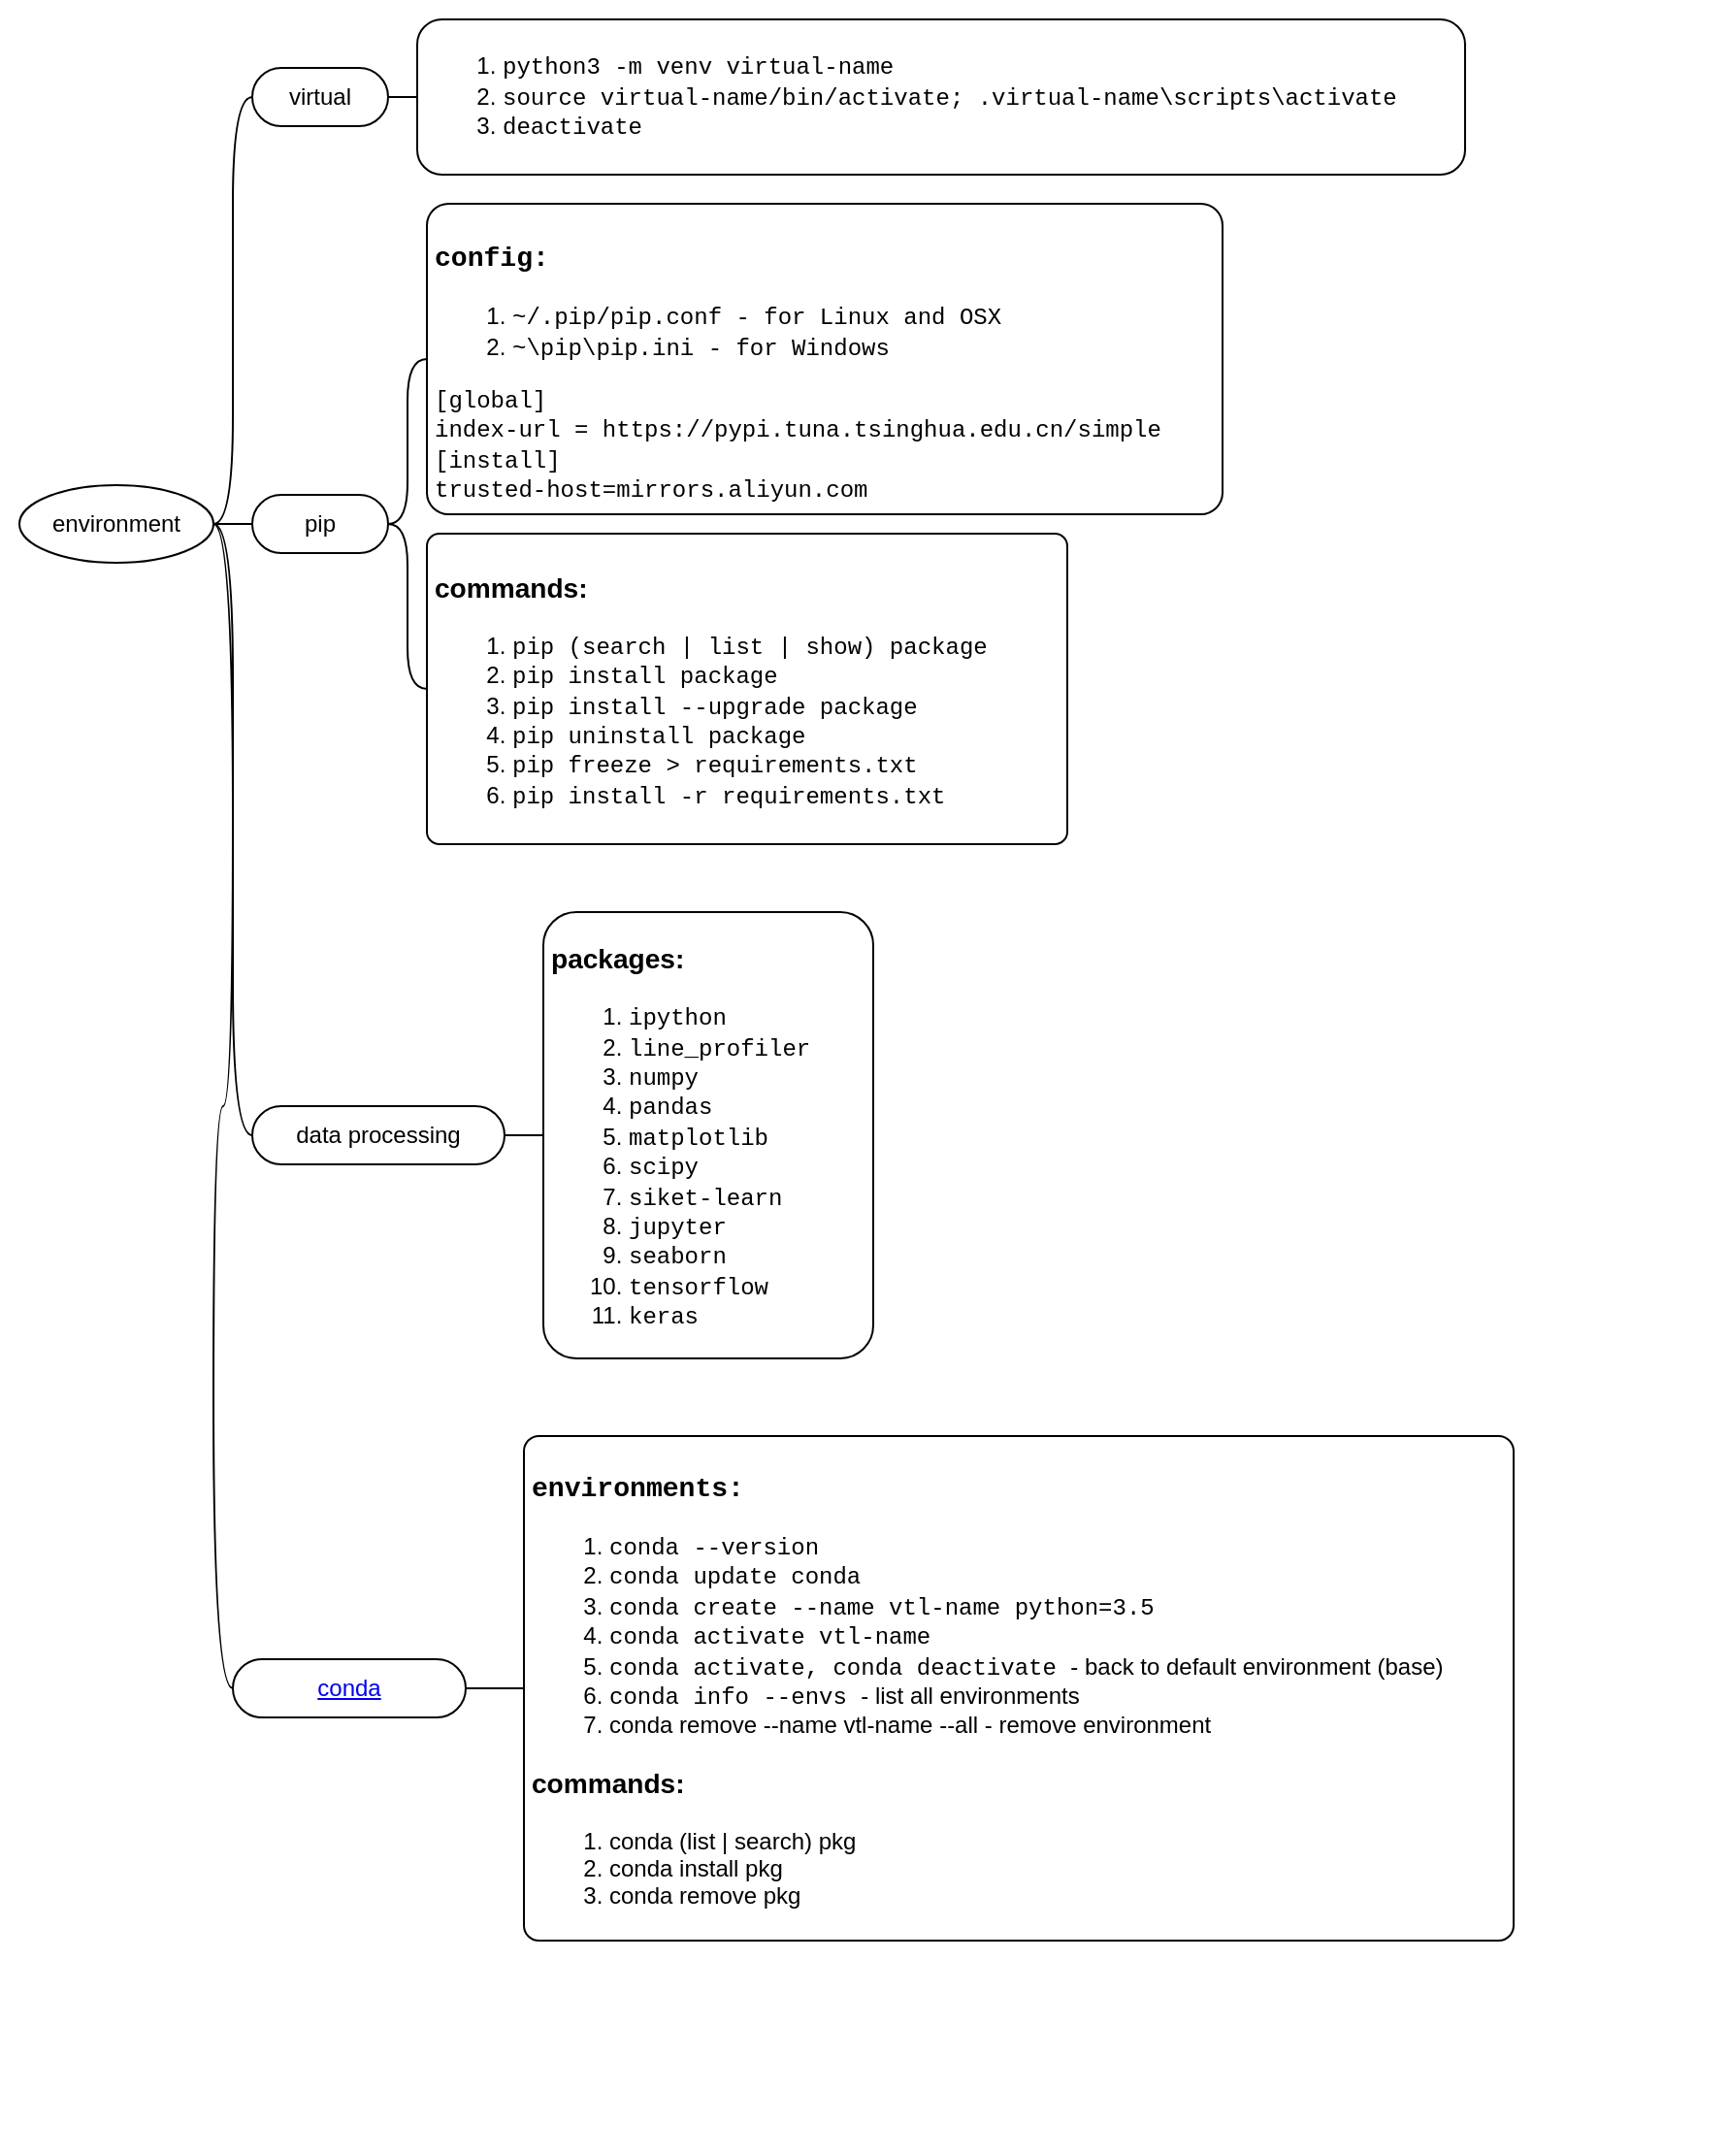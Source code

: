 <mxfile version="13.0.9" pages="2">
    <diagram id="xKhUT-r_AZ1tNeK4rXff" name="config">
        <mxGraphModel dx="640" dy="308" grid="1" gridSize="10" guides="1" tooltips="1" connect="1" arrows="1" fold="1" page="1" pageScale="1" pageWidth="827" pageHeight="1169" math="0" shadow="0">
            <root>
                <mxCell id="0"/>
                <mxCell id="1" parent="0"/>
                <mxCell id="JRr6xuZ54uP4d2wEdJTd-1" value="" style="swimlane;html=1;startSize=20;horizontal=1;containerType=tree;fillColor=none;strokeColor=none;" parent="1" vertex="1">
                    <mxGeometry x="40" y="160" width="890" height="1110" as="geometry"/>
                </mxCell>
                <mxCell id="JRr6xuZ54uP4d2wEdJTd-2" value="" style="edgeStyle=entityRelationEdgeStyle;startArrow=none;endArrow=none;segment=10;curved=1;" parent="JRr6xuZ54uP4d2wEdJTd-1" source="JRr6xuZ54uP4d2wEdJTd-6" target="JRr6xuZ54uP4d2wEdJTd-7" edge="1">
                    <mxGeometry relative="1" as="geometry"/>
                </mxCell>
                <mxCell id="JRr6xuZ54uP4d2wEdJTd-6" value="environment" style="ellipse;whiteSpace=wrap;html=1;align=center;treeFolding=1;treeMoving=1;newEdgeStyle={&quot;edgeStyle&quot;:&quot;entityRelationEdgeStyle&quot;,&quot;startArrow&quot;:&quot;none&quot;,&quot;endArrow&quot;:&quot;none&quot;,&quot;segment&quot;:10,&quot;curved&quot;:1};" parent="JRr6xuZ54uP4d2wEdJTd-1" vertex="1">
                    <mxGeometry x="10" y="250" width="100" height="40" as="geometry"/>
                </mxCell>
                <mxCell id="JRr6xuZ54uP4d2wEdJTd-7" value="pip" style="whiteSpace=wrap;html=1;rounded=1;arcSize=50;align=center;verticalAlign=middle;strokeWidth=1;autosize=1;spacing=4;treeFolding=1;treeMoving=1;newEdgeStyle={&quot;edgeStyle&quot;:&quot;entityRelationEdgeStyle&quot;,&quot;startArrow&quot;:&quot;none&quot;,&quot;endArrow&quot;:&quot;none&quot;,&quot;segment&quot;:10,&quot;curved&quot;:1};" parent="JRr6xuZ54uP4d2wEdJTd-1" vertex="1">
                    <mxGeometry x="130" y="255" width="70" height="30" as="geometry"/>
                </mxCell>
                <mxCell id="_DjVTRdXmB7PVOCa5Odb-1" value="" style="edgeStyle=entityRelationEdgeStyle;startArrow=none;endArrow=none;segment=10;curved=1;" parent="JRr6xuZ54uP4d2wEdJTd-1" source="JRr6xuZ54uP4d2wEdJTd-7" target="_DjVTRdXmB7PVOCa5Odb-2" edge="1">
                    <mxGeometry relative="1" as="geometry">
                        <mxPoint x="150" y="213" as="sourcePoint"/>
                    </mxGeometry>
                </mxCell>
                <mxCell id="_DjVTRdXmB7PVOCa5Odb-2" value="&lt;h3&gt;&lt;font face=&quot;Courier New&quot;&gt;config:&lt;/font&gt;&lt;/h3&gt;&lt;div&gt;&lt;ol&gt;&lt;li&gt;&lt;font face=&quot;Courier New&quot;&gt;~/.pip/pip.conf - for Linux and OSX&lt;/font&gt;&lt;/li&gt;&lt;li&gt;&lt;font face=&quot;Courier New&quot;&gt;~\pip\pip.ini - for Windows&lt;/font&gt;&lt;/li&gt;&lt;/ol&gt;&lt;/div&gt;&lt;span style=&quot;font-family: &amp;quot;courier new&amp;quot;&quot;&gt;[global]&lt;/span&gt;&lt;br&gt;&lt;blockquote style=&quot;margin: 0 0 0 40px ; border: none ; padding: 0px&quot;&gt;&lt;/blockquote&gt;&lt;span style=&quot;font-family: &amp;quot;courier new&amp;quot;&quot;&gt;index-url = https://pypi.tuna.tsinghua.edu.cn/simple&lt;/span&gt;&lt;br&gt;&lt;blockquote style=&quot;margin: 0 0 0 40px ; border: none ; padding: 0px&quot;&gt;&lt;/blockquote&gt;&lt;span style=&quot;font-family: &amp;quot;courier new&amp;quot;&quot;&gt;[install]&lt;/span&gt;&lt;br&gt;&lt;font face=&quot;Courier New&quot;&gt;trusted-host=mirrors.aliyun.com&lt;/font&gt;" style="whiteSpace=wrap;html=1;rounded=1;arcSize=7;align=left;verticalAlign=middle;strokeWidth=1;autosize=1;spacing=4;treeFolding=1;treeMoving=1;newEdgeStyle={&quot;edgeStyle&quot;:&quot;entityRelationEdgeStyle&quot;,&quot;startArrow&quot;:&quot;none&quot;,&quot;endArrow&quot;:&quot;none&quot;,&quot;segment&quot;:10,&quot;curved&quot;:1};labelBackgroundColor=none;" parent="JRr6xuZ54uP4d2wEdJTd-1" vertex="1">
                    <mxGeometry x="220" y="105" width="410" height="160" as="geometry"/>
                </mxCell>
                <mxCell id="_DjVTRdXmB7PVOCa5Odb-3" value="" style="edgeStyle=entityRelationEdgeStyle;startArrow=none;endArrow=none;segment=10;curved=1;" parent="JRr6xuZ54uP4d2wEdJTd-1" source="JRr6xuZ54uP4d2wEdJTd-6" target="_DjVTRdXmB7PVOCa5Odb-4" edge="1">
                    <mxGeometry relative="1" as="geometry">
                        <mxPoint x="150" y="213" as="sourcePoint"/>
                    </mxGeometry>
                </mxCell>
                <mxCell id="_DjVTRdXmB7PVOCa5Odb-4" value="virtual" style="whiteSpace=wrap;html=1;rounded=1;arcSize=50;align=center;verticalAlign=middle;strokeWidth=1;autosize=1;spacing=4;treeFolding=1;treeMoving=1;newEdgeStyle={&quot;edgeStyle&quot;:&quot;entityRelationEdgeStyle&quot;,&quot;startArrow&quot;:&quot;none&quot;,&quot;endArrow&quot;:&quot;none&quot;,&quot;segment&quot;:10,&quot;curved&quot;:1};" parent="JRr6xuZ54uP4d2wEdJTd-1" vertex="1">
                    <mxGeometry x="130" y="35" width="70" height="30" as="geometry"/>
                </mxCell>
                <mxCell id="_DjVTRdXmB7PVOCa5Odb-5" value="" style="edgeStyle=entityRelationEdgeStyle;startArrow=none;endArrow=none;segment=10;curved=1;" parent="JRr6xuZ54uP4d2wEdJTd-1" source="_DjVTRdXmB7PVOCa5Odb-4" target="_DjVTRdXmB7PVOCa5Odb-6" edge="1">
                    <mxGeometry relative="1" as="geometry">
                        <mxPoint x="150" y="213" as="sourcePoint"/>
                    </mxGeometry>
                </mxCell>
                <mxCell id="_DjVTRdXmB7PVOCa5Odb-6" value="&lt;ol&gt;&lt;li&gt;&lt;font face=&quot;Courier New&quot;&gt;python3 -m venv virtual-name&lt;/font&gt;&lt;/li&gt;&lt;li&gt;&lt;font face=&quot;Courier New&quot;&gt;source virtual-name/bin/activate;&amp;nbsp;.virtual-name\scripts\activate&lt;/font&gt;&lt;/li&gt;&lt;li&gt;&lt;font face=&quot;Courier New&quot;&gt;deactivate&lt;/font&gt;&lt;/li&gt;&lt;/ol&gt;" style="whiteSpace=wrap;html=1;rounded=1;arcSize=16;align=left;verticalAlign=middle;strokeWidth=1;autosize=1;spacing=4;treeFolding=1;treeMoving=1;newEdgeStyle={&quot;edgeStyle&quot;:&quot;entityRelationEdgeStyle&quot;,&quot;startArrow&quot;:&quot;none&quot;,&quot;endArrow&quot;:&quot;none&quot;,&quot;segment&quot;:10,&quot;curved&quot;:1};" parent="JRr6xuZ54uP4d2wEdJTd-1" vertex="1">
                    <mxGeometry x="215" y="10" width="540" height="80" as="geometry"/>
                </mxCell>
                <mxCell id="2" value="" style="edgeStyle=entityRelationEdgeStyle;startArrow=none;endArrow=none;segment=10;curved=1;" parent="JRr6xuZ54uP4d2wEdJTd-1" source="JRr6xuZ54uP4d2wEdJTd-7" target="3" edge="1">
                    <mxGeometry relative="1" as="geometry">
                        <mxPoint x="230" y="325" as="sourcePoint"/>
                    </mxGeometry>
                </mxCell>
                <mxCell id="3" value="&lt;h3&gt;commands:&lt;/h3&gt;&lt;ol&gt;&lt;li&gt;&lt;font face=&quot;Courier New&quot;&gt;pip (search | list | show) package&lt;/font&gt;&lt;/li&gt;&lt;li&gt;&lt;font face=&quot;Courier New&quot;&gt;pip install package&lt;/font&gt;&lt;/li&gt;&lt;li&gt;&lt;font face=&quot;Courier New&quot;&gt;pip install --upgrade package&lt;/font&gt;&lt;/li&gt;&lt;li&gt;&lt;font face=&quot;Courier New&quot;&gt;pip uninstall package&lt;/font&gt;&lt;/li&gt;&lt;li&gt;&lt;font face=&quot;Courier New&quot;&gt;pip freeze &amp;gt; requirements.txt&lt;/font&gt;&lt;/li&gt;&lt;li&gt;&lt;font face=&quot;Courier New&quot;&gt;pip install -r requirements.txt&lt;/font&gt;&lt;/li&gt;&lt;/ol&gt;" style="whiteSpace=wrap;html=1;rounded=1;arcSize=4;align=left;verticalAlign=middle;strokeWidth=1;autosize=1;spacing=4;treeFolding=1;treeMoving=1;newEdgeStyle={&quot;edgeStyle&quot;:&quot;entityRelationEdgeStyle&quot;,&quot;startArrow&quot;:&quot;none&quot;,&quot;endArrow&quot;:&quot;none&quot;,&quot;segment&quot;:10,&quot;curved&quot;:1};" parent="JRr6xuZ54uP4d2wEdJTd-1" vertex="1">
                    <mxGeometry x="220" y="275" width="330" height="160" as="geometry"/>
                </mxCell>
                <mxCell id="4" value="" style="edgeStyle=entityRelationEdgeStyle;startArrow=none;endArrow=none;segment=10;curved=1;" parent="JRr6xuZ54uP4d2wEdJTd-1" source="JRr6xuZ54uP4d2wEdJTd-6" target="5" edge="1">
                    <mxGeometry relative="1" as="geometry">
                        <mxPoint x="150" y="310" as="sourcePoint"/>
                    </mxGeometry>
                </mxCell>
                <mxCell id="5" value="data processing" style="whiteSpace=wrap;html=1;rounded=1;arcSize=50;align=center;verticalAlign=middle;strokeWidth=1;autosize=1;spacing=4;treeFolding=1;treeMoving=1;newEdgeStyle={&quot;edgeStyle&quot;:&quot;entityRelationEdgeStyle&quot;,&quot;startArrow&quot;:&quot;none&quot;,&quot;endArrow&quot;:&quot;none&quot;,&quot;segment&quot;:10,&quot;curved&quot;:1};" parent="JRr6xuZ54uP4d2wEdJTd-1" vertex="1">
                    <mxGeometry x="130" y="570" width="130" height="30" as="geometry"/>
                </mxCell>
                <mxCell id="6" value="" style="edgeStyle=entityRelationEdgeStyle;startArrow=none;endArrow=none;segment=10;curved=1;" parent="JRr6xuZ54uP4d2wEdJTd-1" source="5" target="7" edge="1">
                    <mxGeometry relative="1" as="geometry">
                        <mxPoint x="150" y="310" as="sourcePoint"/>
                    </mxGeometry>
                </mxCell>
                <mxCell id="7" value="&lt;h3&gt;packages:&lt;/h3&gt;&lt;div&gt;&lt;ol&gt;&lt;li&gt;&lt;font face=&quot;Courier New&quot;&gt;ipython&lt;/font&gt;&lt;/li&gt;&lt;li&gt;&lt;font face=&quot;Courier New&quot;&gt;line_profiler&lt;/font&gt;&lt;/li&gt;&lt;li&gt;&lt;font face=&quot;Courier New&quot;&gt;numpy&lt;/font&gt;&lt;/li&gt;&lt;li&gt;&lt;font face=&quot;Courier New&quot;&gt;pandas&lt;/font&gt;&lt;/li&gt;&lt;li&gt;&lt;font face=&quot;Courier New&quot;&gt;matplotlib&lt;/font&gt;&lt;/li&gt;&lt;li&gt;&lt;font face=&quot;Courier New&quot;&gt;scipy&lt;/font&gt;&lt;/li&gt;&lt;li&gt;&lt;font face=&quot;Courier New&quot;&gt;siket-learn&lt;/font&gt;&lt;/li&gt;&lt;li&gt;&lt;font face=&quot;Courier New&quot;&gt;jupyter&lt;/font&gt;&lt;/li&gt;&lt;li&gt;&lt;font face=&quot;Courier New&quot;&gt;seaborn&lt;/font&gt;&lt;/li&gt;&lt;li&gt;&lt;font face=&quot;Courier New&quot;&gt;tensorflow&lt;/font&gt;&lt;/li&gt;&lt;li&gt;&lt;font face=&quot;Courier New&quot;&gt;keras&lt;/font&gt;&lt;/li&gt;&lt;/ol&gt;&lt;/div&gt;" style="whiteSpace=wrap;html=1;rounded=1;arcSize=10;align=left;verticalAlign=middle;strokeWidth=1;autosize=1;spacing=4;treeFolding=1;treeMoving=1;newEdgeStyle={&quot;edgeStyle&quot;:&quot;entityRelationEdgeStyle&quot;,&quot;startArrow&quot;:&quot;none&quot;,&quot;endArrow&quot;:&quot;none&quot;,&quot;segment&quot;:10,&quot;curved&quot;:1};" parent="JRr6xuZ54uP4d2wEdJTd-1" vertex="1">
                    <mxGeometry x="280" y="470" width="170" height="230" as="geometry"/>
                </mxCell>
                <mxCell id="8" value="" style="edgeStyle=entityRelationEdgeStyle;startArrow=none;endArrow=none;segment=10;curved=1;" parent="JRr6xuZ54uP4d2wEdJTd-1" source="JRr6xuZ54uP4d2wEdJTd-6" target="9" edge="1">
                    <mxGeometry relative="1" as="geometry">
                        <mxPoint x="150" y="430" as="sourcePoint"/>
                    </mxGeometry>
                </mxCell>
                <mxCell id="9" value="&lt;a href=&quot;https://conda.io/projects/conda/en/latest/user-guide/getting-started.html&quot;&gt;conda&lt;/a&gt;" style="whiteSpace=wrap;html=1;rounded=1;arcSize=50;align=center;verticalAlign=middle;strokeWidth=1;autosize=1;spacing=4;treeFolding=1;treeMoving=1;newEdgeStyle={&quot;edgeStyle&quot;:&quot;entityRelationEdgeStyle&quot;,&quot;startArrow&quot;:&quot;none&quot;,&quot;endArrow&quot;:&quot;none&quot;,&quot;segment&quot;:10,&quot;curved&quot;:1};" parent="JRr6xuZ54uP4d2wEdJTd-1" vertex="1">
                    <mxGeometry x="120" y="855" width="120" height="30" as="geometry"/>
                </mxCell>
                <mxCell id="10" value="" style="edgeStyle=entityRelationEdgeStyle;startArrow=none;endArrow=none;segment=10;curved=1;" parent="JRr6xuZ54uP4d2wEdJTd-1" source="9" target="11" edge="1">
                    <mxGeometry relative="1" as="geometry">
                        <mxPoint x="150" y="430" as="sourcePoint"/>
                    </mxGeometry>
                </mxCell>
                <mxCell id="11" value="&lt;h3&gt;&lt;span style=&quot;font-family: &amp;#34;courier new&amp;#34;&quot;&gt;environments:&lt;/span&gt;&lt;/h3&gt;&lt;ol&gt;&lt;li&gt;&lt;font face=&quot;Courier New&quot;&gt;conda --version&lt;/font&gt;&lt;/li&gt;&lt;li&gt;&lt;font face=&quot;Courier New&quot;&gt;conda update conda&lt;/font&gt;&lt;/li&gt;&lt;li&gt;&lt;font face=&quot;Courier New&quot;&gt;conda create --name vtl-name python=3.5&lt;/font&gt;&lt;br&gt;&lt;/li&gt;&lt;li&gt;&lt;font face=&quot;Courier New&quot;&gt;conda activate vtl-name&lt;/font&gt;&lt;/li&gt;&lt;li&gt;&lt;font face=&quot;Courier New&quot;&gt;conda activate, conda deactivate&amp;nbsp;&lt;/font&gt;- back to default environment (base)&lt;/li&gt;&lt;li&gt;&lt;font face=&quot;Courier New&quot;&gt;conda info --envs &lt;/font&gt;- list all environments&lt;/li&gt;&lt;li&gt;conda remove --name vtl-name --all - remove environment&amp;nbsp;&lt;/li&gt;&lt;/ol&gt;&lt;h3&gt;commands:&lt;/h3&gt;&lt;div&gt;&lt;ol&gt;&lt;li&gt;conda (list | search) pkg&lt;/li&gt;&lt;li&gt;conda install pkg&lt;/li&gt;&lt;li&gt;conda remove pkg&lt;/li&gt;&lt;/ol&gt;&lt;/div&gt;" style="whiteSpace=wrap;html=1;rounded=1;arcSize=3;align=left;verticalAlign=middle;strokeWidth=1;autosize=1;spacing=4;treeFolding=1;treeMoving=1;newEdgeStyle={&quot;edgeStyle&quot;:&quot;entityRelationEdgeStyle&quot;,&quot;startArrow&quot;:&quot;none&quot;,&quot;endArrow&quot;:&quot;none&quot;,&quot;segment&quot;:10,&quot;curved&quot;:1};" parent="JRr6xuZ54uP4d2wEdJTd-1" vertex="1">
                    <mxGeometry x="270" y="740" width="510" height="260" as="geometry"/>
                </mxCell>
            </root>
        </mxGraphModel>
    </diagram>
    <diagram id="M69t58L4IS4P6THLBtKI" name="django">
        <mxGraphModel dx="736" dy="351" grid="1" gridSize="10" guides="1" tooltips="1" connect="1" arrows="1" fold="1" page="1" pageScale="1" pageWidth="827" pageHeight="1169" math="0" shadow="0">
            <root>
                <mxCell id="ra_4u8bDI7FsC3nfDdiC-0"/>
                <mxCell id="ra_4u8bDI7FsC3nfDdiC-1" parent="ra_4u8bDI7FsC3nfDdiC-0"/>
                <mxCell id="ra_4u8bDI7FsC3nfDdiC-2" value="" style="swimlane;html=1;startSize=20;horizontal=1;containerType=tree;strokeColor=none;fillColor=none;" parent="ra_4u8bDI7FsC3nfDdiC-1" vertex="1">
                    <mxGeometry x="10" y="10" width="810" height="1020" as="geometry"/>
                </mxCell>
                <mxCell id="ra_4u8bDI7FsC3nfDdiC-3" value="" style="edgeStyle=entityRelationEdgeStyle;startArrow=none;endArrow=none;segment=10;curved=1;" parent="ra_4u8bDI7FsC3nfDdiC-2" source="ra_4u8bDI7FsC3nfDdiC-7" target="ra_4u8bDI7FsC3nfDdiC-8" edge="1">
                    <mxGeometry relative="1" as="geometry"/>
                </mxCell>
                <mxCell id="ra_4u8bDI7FsC3nfDdiC-7" value="django" style="ellipse;whiteSpace=wrap;html=1;align=center;treeFolding=1;treeMoving=1;newEdgeStyle={&quot;edgeStyle&quot;:&quot;entityRelationEdgeStyle&quot;,&quot;startArrow&quot;:&quot;none&quot;,&quot;endArrow&quot;:&quot;none&quot;,&quot;segment&quot;:10,&quot;curved&quot;:1};" parent="ra_4u8bDI7FsC3nfDdiC-2" vertex="1">
                    <mxGeometry x="20" y="445" width="100" height="40" as="geometry"/>
                </mxCell>
                <mxCell id="ra_4u8bDI7FsC3nfDdiC-8" value="management" style="whiteSpace=wrap;html=1;rounded=1;arcSize=50;align=center;verticalAlign=middle;strokeWidth=1;autosize=1;spacing=4;treeFolding=1;treeMoving=1;newEdgeStyle={&quot;edgeStyle&quot;:&quot;entityRelationEdgeStyle&quot;,&quot;startArrow&quot;:&quot;none&quot;,&quot;endArrow&quot;:&quot;none&quot;,&quot;segment&quot;:10,&quot;curved&quot;:1};" parent="ra_4u8bDI7FsC3nfDdiC-2" vertex="1">
                    <mxGeometry x="140" y="295" width="110" height="30" as="geometry"/>
                </mxCell>
                <mxCell id="qcwrLH1Dof33v1OUKWGm-0" value="" style="edgeStyle=entityRelationEdgeStyle;startArrow=none;endArrow=none;segment=10;curved=1;" parent="ra_4u8bDI7FsC3nfDdiC-2" source="ra_4u8bDI7FsC3nfDdiC-8" target="qcwrLH1Dof33v1OUKWGm-1" edge="1">
                    <mxGeometry relative="1" as="geometry">
                        <mxPoint x="150" y="90" as="sourcePoint"/>
                    </mxGeometry>
                </mxCell>
                <mxCell id="qcwrLH1Dof33v1OUKWGm-1" value="project" style="whiteSpace=wrap;html=1;rounded=1;arcSize=50;align=center;verticalAlign=middle;strokeWidth=1;autosize=1;spacing=4;treeFolding=1;treeMoving=1;newEdgeStyle={&quot;edgeStyle&quot;:&quot;entityRelationEdgeStyle&quot;,&quot;startArrow&quot;:&quot;none&quot;,&quot;endArrow&quot;:&quot;none&quot;,&quot;segment&quot;:10,&quot;curved&quot;:1};" parent="ra_4u8bDI7FsC3nfDdiC-2" vertex="1">
                    <mxGeometry x="270" y="160" width="80" height="30" as="geometry"/>
                </mxCell>
                <mxCell id="qcwrLH1Dof33v1OUKWGm-2" value="" style="edgeStyle=entityRelationEdgeStyle;startArrow=none;endArrow=none;segment=10;curved=1;" parent="ra_4u8bDI7FsC3nfDdiC-2" source="qcwrLH1Dof33v1OUKWGm-1" target="qcwrLH1Dof33v1OUKWGm-3" edge="1">
                    <mxGeometry relative="1" as="geometry">
                        <mxPoint x="280" y="65" as="sourcePoint"/>
                    </mxGeometry>
                </mxCell>
                <mxCell id="qcwrLH1Dof33v1OUKWGm-3" value="&lt;h3&gt;&lt;font face=&quot;Courier New&quot;&gt;create project:&lt;/font&gt;&lt;/h3&gt;&lt;font face=&quot;Courier New&quot;&gt;&lt;ol&gt;&lt;li&gt;&lt;font face=&quot;Courier New&quot;&gt;django-admin startproject web_project&lt;/font&gt;&lt;/li&gt;&lt;/ol&gt;&lt;h3&gt;structures:&lt;/h3&gt;&lt;div&gt;&lt;ol&gt;&lt;li&gt;&lt;font face=&quot;Courier New&quot;&gt;&lt;div&gt;web_project/&lt;/div&gt;&lt;/font&gt;&lt;/li&gt;&lt;li&gt;&lt;div&gt;&amp;nbsp; &amp;nbsp; web_project/&lt;/div&gt;&lt;/li&gt;&lt;li&gt;&lt;div&gt;&amp;nbsp; &amp;nbsp; &amp;nbsp; &amp;nbsp; __init__.py&lt;/div&gt;&lt;/li&gt;&lt;li&gt;&lt;div&gt;&amp;nbsp; &amp;nbsp; &amp;nbsp; &amp;nbsp; wsgi.py&lt;/div&gt;&lt;/li&gt;&lt;li&gt;&lt;div&gt;&amp;nbsp; &amp;nbsp; &amp;nbsp; &amp;nbsp; settings.py&lt;/div&gt;&lt;/li&gt;&lt;li&gt;&lt;div&gt;&amp;nbsp; &amp;nbsp; &amp;nbsp; &amp;nbsp; urls.py&lt;/div&gt;&lt;/li&gt;&lt;li&gt;&lt;div&gt;&amp;nbsp; &amp;nbsp; manage.py&lt;/div&gt;&lt;/li&gt;&lt;li&gt;&lt;div&gt;&amp;nbsp; &amp;nbsp; app/&lt;/div&gt;&lt;/li&gt;&lt;/ol&gt;&lt;h3&gt;start development server:&lt;/h3&gt;&lt;/div&gt;&lt;div&gt;&lt;ol&gt;&lt;li&gt;&lt;font face=&quot;Courier New&quot;&gt;&lt;div&gt;python manage.py runserver&lt;/div&gt;&lt;/font&gt;&lt;/li&gt;&lt;li&gt;&lt;div&gt;python manage.py runserver 5000&lt;/div&gt;&lt;/li&gt;&lt;li&gt;&lt;div&gt;vscode launch.json configuration&lt;/div&gt;&lt;/li&gt;&lt;/ol&gt;&lt;/div&gt;&lt;/font&gt;" style="whiteSpace=wrap;html=1;rounded=1;arcSize=4;align=left;verticalAlign=middle;strokeWidth=1;autosize=1;spacing=4;treeFolding=1;treeMoving=1;newEdgeStyle={&quot;edgeStyle&quot;:&quot;entityRelationEdgeStyle&quot;,&quot;startArrow&quot;:&quot;none&quot;,&quot;endArrow&quot;:&quot;none&quot;,&quot;segment&quot;:10,&quot;curved&quot;:1};" parent="ra_4u8bDI7FsC3nfDdiC-2" vertex="1">
                    <mxGeometry x="400" y="15" width="350" height="320" as="geometry"/>
                </mxCell>
                <mxCell id="ytSoNRwtpomNZAQt6G3V-0" value="" style="edgeStyle=entityRelationEdgeStyle;startArrow=none;endArrow=none;segment=10;curved=1;" edge="1" target="ytSoNRwtpomNZAQt6G3V-1" source="ra_4u8bDI7FsC3nfDdiC-8" parent="ra_4u8bDI7FsC3nfDdiC-2">
                    <mxGeometry relative="1" as="geometry">
                        <mxPoint x="280" y="155" as="sourcePoint"/>
                    </mxGeometry>
                </mxCell>
                <mxCell id="ytSoNRwtpomNZAQt6G3V-1" value="apps" style="whiteSpace=wrap;html=1;rounded=1;arcSize=50;align=center;verticalAlign=middle;strokeWidth=1;autosize=1;spacing=4;treeFolding=1;treeMoving=1;newEdgeStyle={&quot;edgeStyle&quot;:&quot;entityRelationEdgeStyle&quot;,&quot;startArrow&quot;:&quot;none&quot;,&quot;endArrow&quot;:&quot;none&quot;,&quot;segment&quot;:10,&quot;curved&quot;:1};" vertex="1" parent="ra_4u8bDI7FsC3nfDdiC-2">
                    <mxGeometry x="270" y="460" width="75" height="30" as="geometry"/>
                </mxCell>
                <mxCell id="ytSoNRwtpomNZAQt6G3V-22" value="" style="edgeStyle=entityRelationEdgeStyle;startArrow=none;endArrow=none;segment=10;curved=1;" edge="1" target="ytSoNRwtpomNZAQt6G3V-23" source="ytSoNRwtpomNZAQt6G3V-1" parent="ra_4u8bDI7FsC3nfDdiC-2">
                    <mxGeometry relative="1" as="geometry">
                        <mxPoint x="290" y="280" as="sourcePoint"/>
                    </mxGeometry>
                </mxCell>
                <mxCell id="ytSoNRwtpomNZAQt6G3V-23" value="&lt;h3&gt;create apps:&lt;/h3&gt;&lt;div&gt;&lt;ol&gt;&lt;li&gt;&lt;font face=&quot;Courier New&quot;&gt;python manage.py startapp hello&lt;/font&gt;&lt;/li&gt;&lt;/ol&gt;&lt;h3&gt;&lt;font face=&quot;Courier New&quot;&gt;structures:&lt;/font&gt;&lt;/h3&gt;&lt;/div&gt;&lt;div&gt;&lt;ol&gt;&lt;li&gt;&lt;font face=&quot;Courier New&quot;&gt;hello/&lt;/font&gt;&lt;/li&gt;&lt;li&gt;&lt;font face=&quot;Courier New&quot;&gt;&amp;nbsp; &amp;nbsp; migrations/&lt;/font&gt;&lt;/li&gt;&lt;li&gt;&lt;font face=&quot;Courier New&quot;&gt;&amp;nbsp; &amp;nbsp; __init__.py&lt;/font&gt;&lt;/li&gt;&lt;li&gt;&lt;font face=&quot;Courier New&quot;&gt;&amp;nbsp; &amp;nbsp; admiin.py&lt;/font&gt;&lt;/li&gt;&lt;li&gt;&lt;font face=&quot;Courier New&quot;&gt;&amp;nbsp; &amp;nbsp; apps.py&lt;/font&gt;&lt;/li&gt;&lt;li&gt;&lt;font face=&quot;Courier New&quot;&gt;&amp;nbsp; &amp;nbsp; model.py&lt;/font&gt;&lt;/li&gt;&lt;li&gt;&lt;font face=&quot;Courier New&quot;&gt;&amp;nbsp; &amp;nbsp; tests.py&lt;/font&gt;&lt;/li&gt;&lt;li&gt;&lt;font face=&quot;Courier New&quot;&gt;&amp;nbsp; &amp;nbsp; view.py&lt;/font&gt;&lt;/li&gt;&lt;/ol&gt;&lt;/div&gt;" style="whiteSpace=wrap;html=1;rounded=1;arcSize=5;align=left;verticalAlign=middle;strokeWidth=1;autosize=1;spacing=4;treeFolding=1;treeMoving=1;newEdgeStyle={&quot;edgeStyle&quot;:&quot;entityRelationEdgeStyle&quot;,&quot;startArrow&quot;:&quot;none&quot;,&quot;endArrow&quot;:&quot;none&quot;,&quot;segment&quot;:10,&quot;curved&quot;:1};" vertex="1" parent="ra_4u8bDI7FsC3nfDdiC-2">
                    <mxGeometry x="400" y="350" width="300" height="250" as="geometry"/>
                </mxCell>
                <mxCell id="ytSoNRwtpomNZAQt6G3V-24" value="" style="edgeStyle=entityRelationEdgeStyle;startArrow=none;endArrow=none;segment=10;curved=1;" edge="1" target="ytSoNRwtpomNZAQt6G3V-25" source="ra_4u8bDI7FsC3nfDdiC-7" parent="ra_4u8bDI7FsC3nfDdiC-2">
                    <mxGeometry relative="1" as="geometry">
                        <mxPoint x="160" y="350" as="sourcePoint"/>
                    </mxGeometry>
                </mxCell>
                <mxCell id="ytSoNRwtpomNZAQt6G3V-25" value="url" style="whiteSpace=wrap;html=1;rounded=1;arcSize=50;align=center;verticalAlign=middle;strokeWidth=1;autosize=1;spacing=4;treeFolding=1;treeMoving=1;newEdgeStyle={&quot;edgeStyle&quot;:&quot;entityRelationEdgeStyle&quot;,&quot;startArrow&quot;:&quot;none&quot;,&quot;endArrow&quot;:&quot;none&quot;,&quot;segment&quot;:10,&quot;curved&quot;:1};" vertex="1" parent="ra_4u8bDI7FsC3nfDdiC-2">
                    <mxGeometry x="140" y="790" width="110" height="30" as="geometry"/>
                </mxCell>
                <mxCell id="ytSoNRwtpomNZAQt6G3V-26" value="" style="edgeStyle=entityRelationEdgeStyle;startArrow=none;endArrow=none;segment=10;curved=1;" edge="1" target="ytSoNRwtpomNZAQt6G3V-27" source="ytSoNRwtpomNZAQt6G3V-25" parent="ra_4u8bDI7FsC3nfDdiC-2">
                    <mxGeometry relative="1" as="geometry">
                        <mxPoint x="160" y="505" as="sourcePoint"/>
                    </mxGeometry>
                </mxCell>
                <mxCell id="ytSoNRwtpomNZAQt6G3V-27" value="&lt;h3&gt;url format:&lt;/h3&gt;&lt;div&gt;f&lt;font face=&quot;Courier New&quot;&gt;rom django.contrib import admin&lt;/font&gt;&lt;/div&gt;&lt;div&gt;&lt;font face=&quot;Courier New&quot;&gt;from django.urls import path, include&lt;/font&gt;&lt;/div&gt;&lt;div&gt;&lt;font face=&quot;Courier New&quot;&gt;&lt;br&gt;&lt;/font&gt;&lt;/div&gt;&lt;div&gt;&lt;font face=&quot;Courier New&quot;&gt;urlpatterns = [&lt;/font&gt;&lt;/div&gt;&lt;div&gt;&lt;font face=&quot;Courier New&quot;&gt;&amp;nbsp; &amp;nbsp; path(&quot;admin/&quot;, admin.site.urls),&lt;/font&gt;&lt;/div&gt;&lt;div&gt;&lt;font face=&quot;Courier New&quot;&gt;&amp;nbsp; &amp;nbsp; path(&quot;/home&quot;, views.home, name=&quot;home&quot;),&lt;/font&gt;&lt;/div&gt;&lt;div&gt;&lt;font face=&quot;Courier New&quot;&gt;&amp;nbsp; &amp;nbsp; path(&quot;app&quot;, include(&quot;app.urls&quot;),&lt;/font&gt;&lt;/div&gt;&lt;div&gt;&lt;font face=&quot;Courier New&quot;&gt;]&lt;/font&gt;&lt;/div&gt;" style="whiteSpace=wrap;html=1;rounded=1;arcSize=8;align=left;verticalAlign=middle;strokeWidth=1;autosize=1;spacing=4;treeFolding=1;treeMoving=1;newEdgeStyle={&quot;edgeStyle&quot;:&quot;entityRelationEdgeStyle&quot;,&quot;startArrow&quot;:&quot;none&quot;,&quot;endArrow&quot;:&quot;none&quot;,&quot;segment&quot;:10,&quot;curved&quot;:1};" vertex="1" parent="ra_4u8bDI7FsC3nfDdiC-2">
                    <mxGeometry x="270" y="625" width="350" height="180" as="geometry"/>
                </mxCell>
                <mxCell id="ytSoNRwtpomNZAQt6G3V-28" value="" style="edgeStyle=entityRelationEdgeStyle;startArrow=none;endArrow=none;segment=10;curved=1;" edge="1" target="ytSoNRwtpomNZAQt6G3V-29" source="ytSoNRwtpomNZAQt6G3V-25" parent="ra_4u8bDI7FsC3nfDdiC-2">
                    <mxGeometry relative="1" as="geometry">
                        <mxPoint x="230" y="665" as="sourcePoint"/>
                    </mxGeometry>
                </mxCell>
                <mxCell id="ytSoNRwtpomNZAQt6G3V-29" value="&lt;h3&gt;app urls:&lt;/h3&gt;&lt;div&gt;&lt;ol&gt;&lt;li&gt;create &lt;font face=&quot;Courier New&quot;&gt;urls.py in the created apps folder&lt;/font&gt;&lt;/li&gt;&lt;li&gt;&lt;font face=&quot;Courier New&quot;&gt;in the project urls.py&lt;/font&gt;, add&lt;font face=&quot;Courier New&quot;&gt; path(&quot;app-path&quot;,include(&quot;app.urls&quot;))&lt;/font&gt;&lt;/li&gt;&lt;/ol&gt;&lt;/div&gt;" style="whiteSpace=wrap;html=1;rounded=1;arcSize=8;align=left;verticalAlign=middle;strokeWidth=1;autosize=1;spacing=4;treeFolding=1;treeMoving=1;newEdgeStyle={&quot;edgeStyle&quot;:&quot;entityRelationEdgeStyle&quot;,&quot;startArrow&quot;:&quot;none&quot;,&quot;endArrow&quot;:&quot;none&quot;,&quot;segment&quot;:10,&quot;curved&quot;:1};" vertex="1" parent="ra_4u8bDI7FsC3nfDdiC-2">
                    <mxGeometry x="270" y="830" width="530" height="100" as="geometry"/>
                </mxCell>
            </root>
        </mxGraphModel>
    </diagram>
</mxfile>